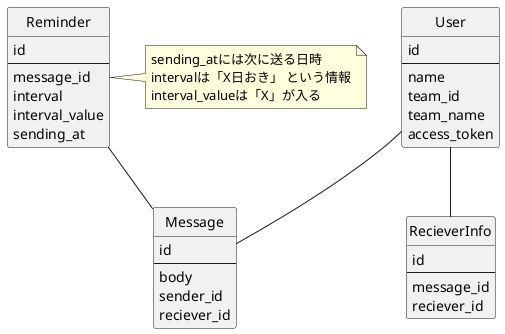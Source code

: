 @@@startuml

hide Circle

entity User {
    id
    --
    name
    team_id
    team_name
    access_token
}

entity Message {
    id
    --
    body
    sender_id
    reciever_id
}

entity RecieverInfo{
    id
    --
    message_id
    reciever_id
}

entity Reminder {
    id
    --
    message_id
    interval
    interval_value
    sending_at
}
note right: sending_atには次に送る日時\nintervalは「X日おき」 という情報\ninterval_valueは「X」が入る

User -- Message
User -- RecieverInfo
Reminder -- Message

@@@enduml